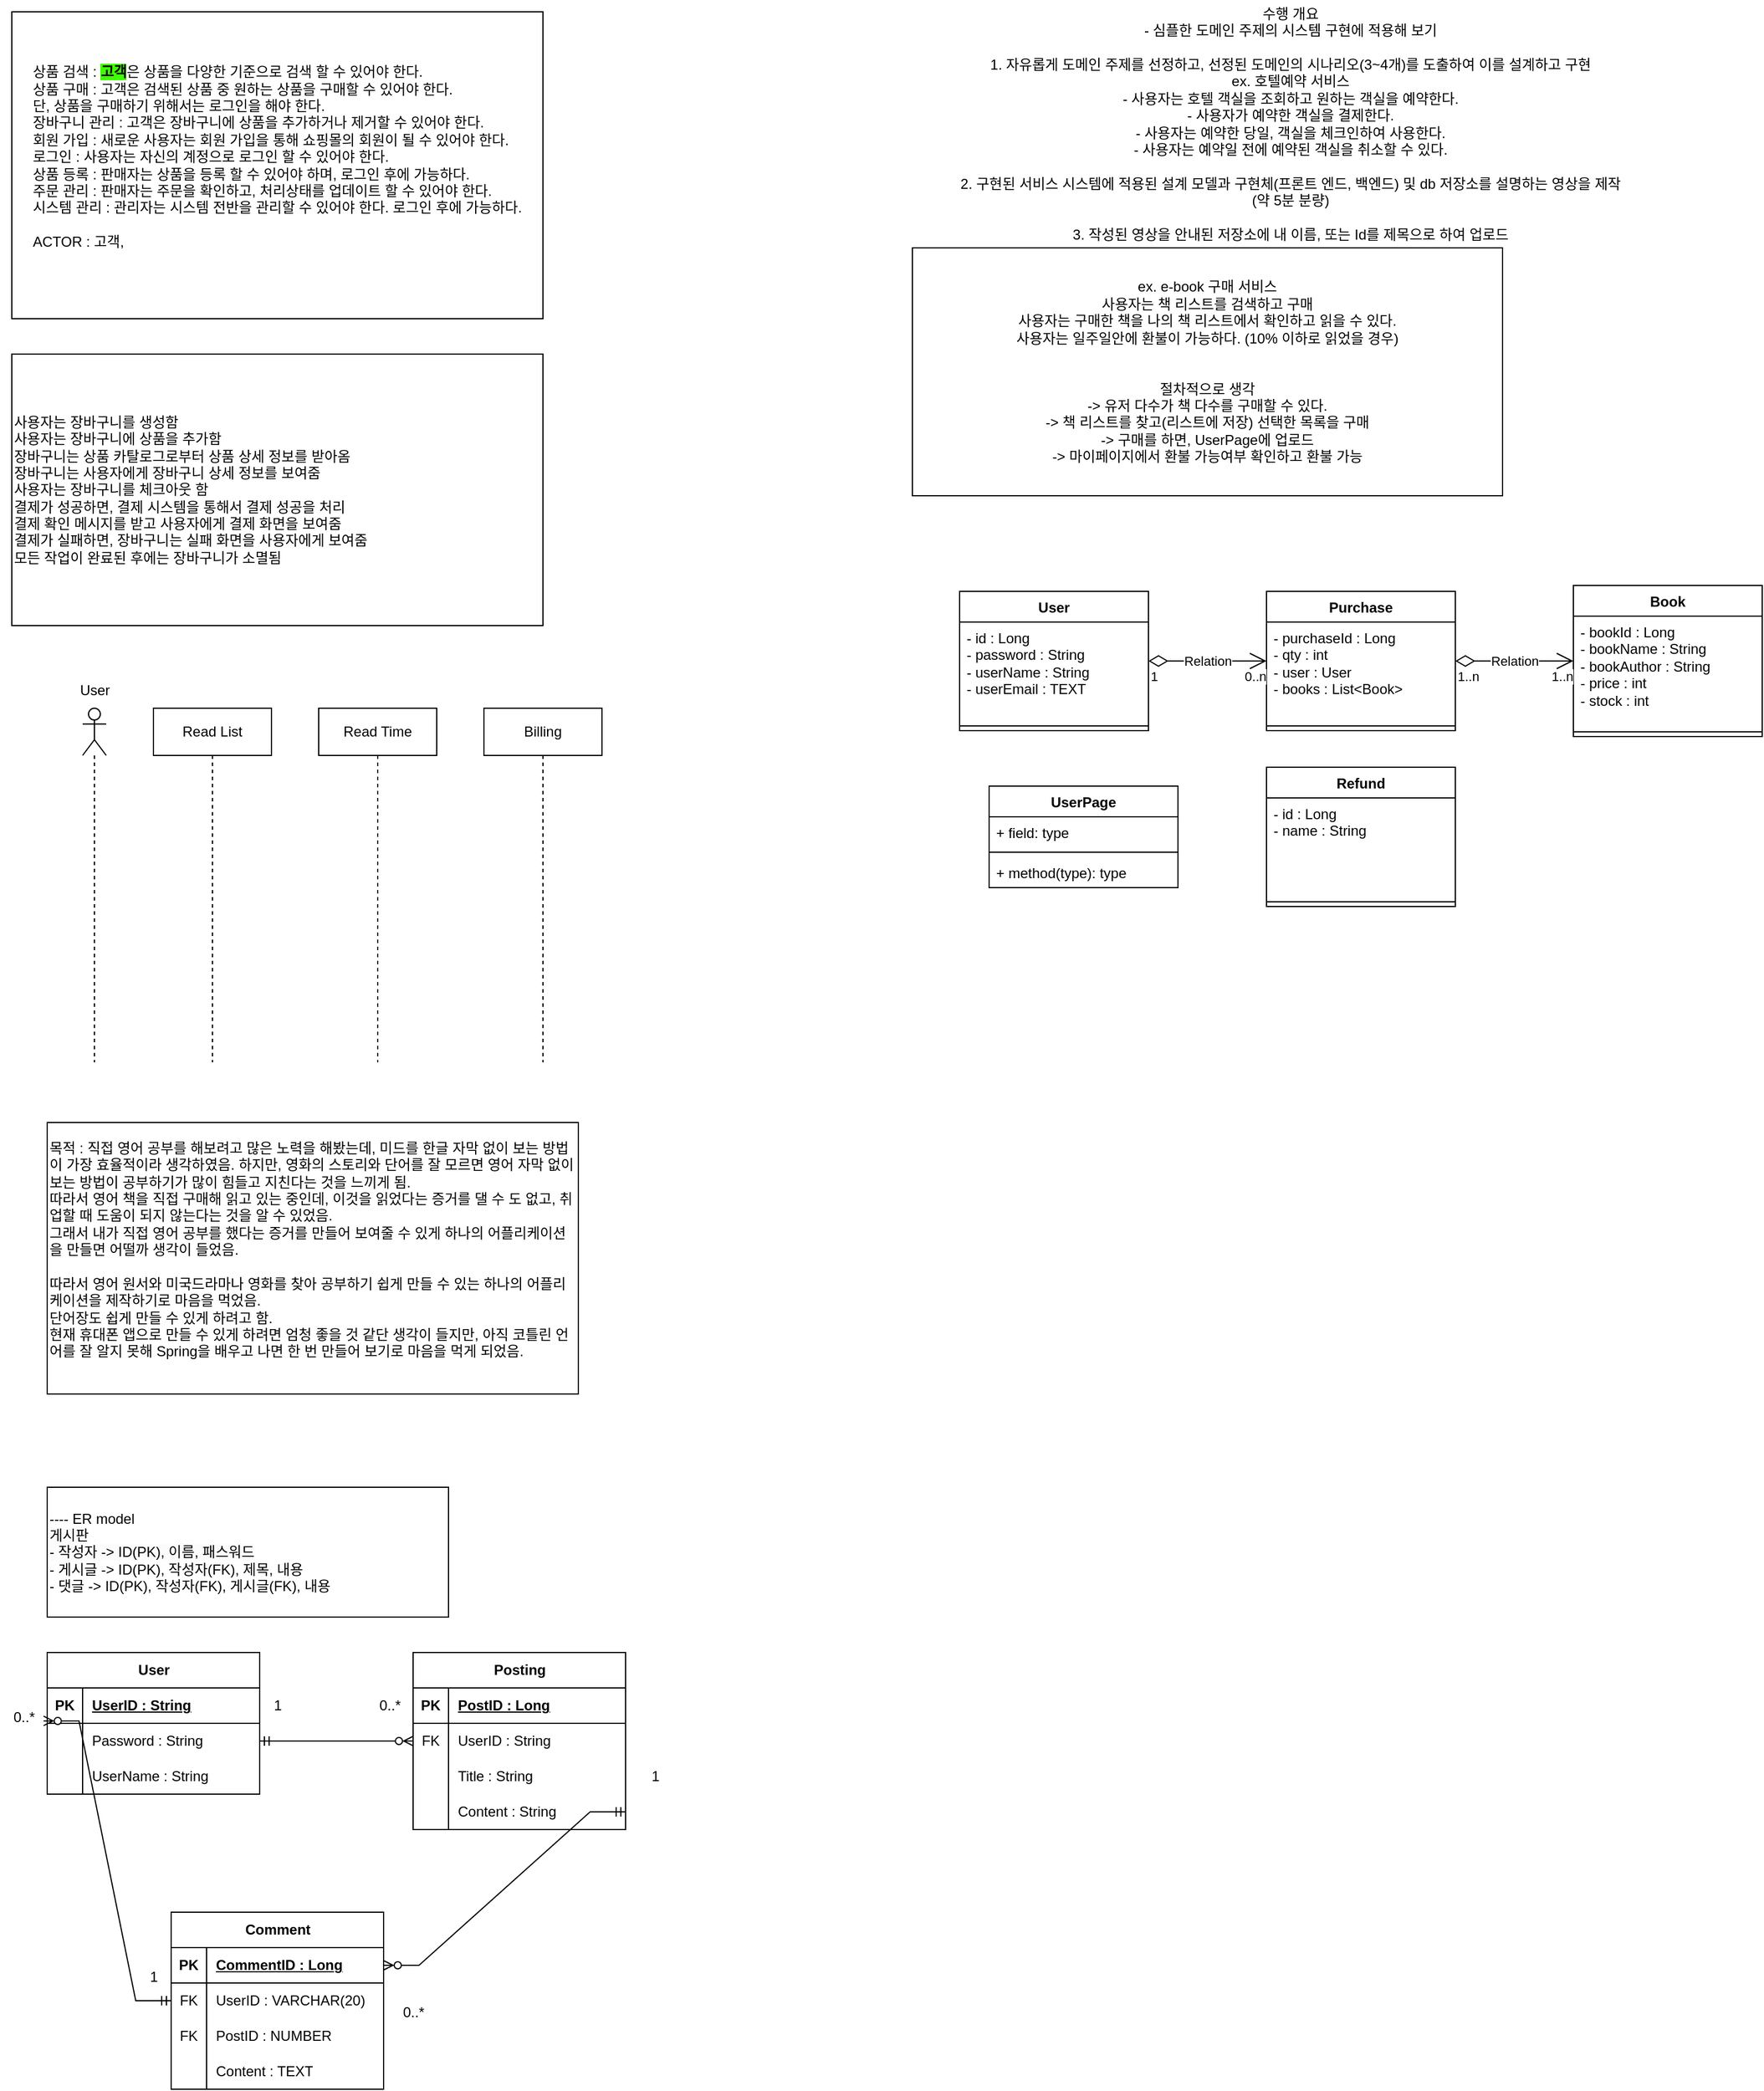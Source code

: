 <mxfile version="22.1.0" type="github">
  <diagram id="Ht1M8jgEwFfnCIfOTk4-" name="Page-1">
    <mxGraphModel dx="712" dy="740" grid="1" gridSize="10" guides="1" tooltips="1" connect="1" arrows="1" fold="1" page="1" pageScale="1" pageWidth="1169" pageHeight="827" math="0" shadow="0">
      <root>
        <mxCell id="0" />
        <mxCell id="1" parent="0" />
        <mxCell id="e8tlhrcb7yCJBZUDDpaf-1" value="&lt;div style=&quot;text-align: left;&quot;&gt;상품 검색 : &lt;b style=&quot;background-color: rgb(60, 255, 0);&quot;&gt;고객&lt;/b&gt;은 상품을 다양한 기준으로 검색 할 수 있어야 한다.&lt;/div&gt;&lt;div style=&quot;text-align: left;&quot;&gt;&lt;span style=&quot;background-color: initial;&quot;&gt;상품 구매 : 고객은 검색된 상품 중 원하는 상품을 구매할 수 있어야 한다.&lt;/span&gt;&lt;/div&gt;&lt;div style=&quot;text-align: left;&quot;&gt;&lt;span style=&quot;background-color: initial;&quot;&gt;단, 상품을 구매하기 위해서는 로그인을 해야 한다.&lt;/span&gt;&lt;/div&gt;&lt;div style=&quot;text-align: left;&quot;&gt;&lt;span style=&quot;background-color: initial;&quot;&gt;장바구니 관리 : 고객은 장바구니에 상품을 추가하거나 제거할 수 있어야 한다.&lt;/span&gt;&lt;/div&gt;&lt;div style=&quot;text-align: left;&quot;&gt;&lt;span style=&quot;background-color: initial;&quot;&gt;회원 가입 : 새로운 사용자는 회원 가입을 통해 쇼핑몰의 회원이 될 수 있어야 한다.&lt;/span&gt;&lt;/div&gt;&lt;div style=&quot;text-align: left;&quot;&gt;&lt;span style=&quot;background-color: initial;&quot;&gt;로그인 : 사용자는 자신의 계정으로 로그인 할 수 있어야 한다.&lt;/span&gt;&lt;/div&gt;&lt;div style=&quot;text-align: left;&quot;&gt;&lt;span style=&quot;background-color: initial;&quot;&gt;상품 등록 : 판매자는 상품을 등록 할 수 있어야 하며, 로그인 후에 가능하다.&lt;/span&gt;&lt;/div&gt;&lt;div style=&quot;text-align: left;&quot;&gt;주문 관리 : 판매자는 주문을 확인하고, 처리상태를 업데이트 할 수 있어야 한다.&lt;/div&gt;&lt;div style=&quot;text-align: left;&quot;&gt;시스템 관리 : 관리자는 시스템 전반을 관리할 수 있어야 한다. 로그인 후에 가능하다.&lt;/div&gt;&lt;div style=&quot;text-align: left;&quot;&gt;&lt;br&gt;&lt;/div&gt;&lt;div style=&quot;text-align: left;&quot;&gt;ACTOR : 고객,&amp;nbsp;&lt;/div&gt;&lt;div style=&quot;text-align: left;&quot;&gt;&lt;br&gt;&lt;/div&gt;" style="rounded=0;whiteSpace=wrap;html=1;" parent="1" vertex="1">
          <mxGeometry x="50" y="70" width="450" height="260" as="geometry" />
        </mxCell>
        <mxCell id="F7ZJ-oB4ErmjxCCrG8rz-1" value="&lt;div style=&quot;&quot;&gt;&lt;span style=&quot;background-color: initial;&quot;&gt;사용자는 장바구니를 생성함&lt;/span&gt;&lt;/div&gt;&lt;div style=&quot;&quot;&gt;&lt;span style=&quot;background-color: initial;&quot;&gt;사용자는 장바구니에 상품을 추가함&lt;/span&gt;&lt;/div&gt;&lt;div style=&quot;&quot;&gt;&lt;span style=&quot;background-color: initial;&quot;&gt;장바구니는 상품 카탈로그로부터 상품 상세 정보를 받아옴&lt;/span&gt;&lt;/div&gt;&lt;div style=&quot;&quot;&gt;&lt;span style=&quot;background-color: initial;&quot;&gt;장바구니는 사용자에게 장바구니 상세 정보를 보여줌&lt;/span&gt;&lt;/div&gt;&lt;div style=&quot;&quot;&gt;&lt;span style=&quot;background-color: initial;&quot;&gt;사용자는 장바구니를 체크아웃 함&lt;/span&gt;&lt;/div&gt;&lt;div style=&quot;&quot;&gt;&lt;span style=&quot;background-color: initial;&quot;&gt;결제가 성공하면, 결제 시스템을 통해서 결제 성공을 처리&lt;/span&gt;&lt;/div&gt;&lt;div style=&quot;&quot;&gt;&lt;span style=&quot;background-color: initial;&quot;&gt;결제 확인 메시지를 받고 사용자에게 결제 화면을 보여줌&lt;/span&gt;&lt;/div&gt;&lt;div style=&quot;&quot;&gt;&lt;span style=&quot;background-color: initial;&quot;&gt;결제가 실패하면, 장바구니는 실패 화면을 사용자에게 보여줌&lt;/span&gt;&lt;/div&gt;&lt;div style=&quot;&quot;&gt;&lt;span style=&quot;background-color: initial;&quot;&gt;모든 작업이 완료된 후에는 장바구니가 소멸됨&lt;/span&gt;&lt;/div&gt;" style="rounded=0;whiteSpace=wrap;html=1;align=left;" parent="1" vertex="1">
          <mxGeometry x="50" y="360" width="450" height="230" as="geometry" />
        </mxCell>
        <mxCell id="F7ZJ-oB4ErmjxCCrG8rz-2" value="" style="shape=umlLifeline;perimeter=lifelinePerimeter;whiteSpace=wrap;html=1;container=1;dropTarget=0;collapsible=0;recursiveResize=0;outlineConnect=0;portConstraint=eastwest;newEdgeStyle={&quot;curved&quot;:0,&quot;rounded&quot;:0};participant=umlActor;" parent="1" vertex="1">
          <mxGeometry x="110" y="660" width="20" height="300" as="geometry" />
        </mxCell>
        <mxCell id="F7ZJ-oB4ErmjxCCrG8rz-3" value="User" style="text;html=1;align=center;verticalAlign=middle;resizable=0;points=[];autosize=1;strokeColor=none;fillColor=none;" parent="1" vertex="1">
          <mxGeometry x="95" y="630" width="50" height="30" as="geometry" />
        </mxCell>
        <mxCell id="F7ZJ-oB4ErmjxCCrG8rz-4" value="Read List" style="shape=umlLifeline;perimeter=lifelinePerimeter;whiteSpace=wrap;html=1;container=1;dropTarget=0;collapsible=0;recursiveResize=0;outlineConnect=0;portConstraint=eastwest;newEdgeStyle={&quot;curved&quot;:0,&quot;rounded&quot;:0};" parent="1" vertex="1">
          <mxGeometry x="170" y="660" width="100" height="300" as="geometry" />
        </mxCell>
        <mxCell id="F7ZJ-oB4ErmjxCCrG8rz-5" value="Read Time" style="shape=umlLifeline;perimeter=lifelinePerimeter;whiteSpace=wrap;html=1;container=1;dropTarget=0;collapsible=0;recursiveResize=0;outlineConnect=0;portConstraint=eastwest;newEdgeStyle={&quot;curved&quot;:0,&quot;rounded&quot;:0};" parent="1" vertex="1">
          <mxGeometry x="310" y="660" width="100" height="300" as="geometry" />
        </mxCell>
        <mxCell id="F7ZJ-oB4ErmjxCCrG8rz-6" value="Billing" style="shape=umlLifeline;perimeter=lifelinePerimeter;whiteSpace=wrap;html=1;container=1;dropTarget=0;collapsible=0;recursiveResize=0;outlineConnect=0;portConstraint=eastwest;newEdgeStyle={&quot;curved&quot;:0,&quot;rounded&quot;:0};" parent="1" vertex="1">
          <mxGeometry x="450" y="660" width="100" height="300" as="geometry" />
        </mxCell>
        <mxCell id="F7ZJ-oB4ErmjxCCrG8rz-7" value="&lt;div style=&quot;&quot;&gt;&lt;span style=&quot;background-color: initial;&quot;&gt;목적 : 직접 영어 공부를 해보려고 많은 노력을 해봤는데, 미드를 한글 자막 없이 보는 방법이 가장 효율적이라 생각하였음. 하지만, 영화의 스토리와 단어를 잘 모르면 영어 자막 없이 보는 방법이 공부하기가 많이 힘들고 지친다는 것을 느끼게 됨.&lt;/span&gt;&lt;br&gt;&lt;/div&gt;&lt;div style=&quot;&quot;&gt;따라서 영어 책을 직접 구매해 읽고 있는 중인데, 이것을 읽었다는 증거를 댈 수 도 없고, 취업할 때 도움이 되지 않는다는 것을 알 수 있었음.&lt;/div&gt;&lt;div style=&quot;&quot;&gt;그래서 내가 직접 영어 공부를 했다는 증거를 만들어 보여줄 수 있게 하나의 어플리케이션을 만들면 어떨까 생각이 들었음.&lt;/div&gt;&lt;div style=&quot;&quot;&gt;&lt;br&gt;&lt;/div&gt;&lt;div style=&quot;&quot;&gt;따라서 영어 원서와 미국드라마나 영화를 찾아 공부하기 쉽게 만들 수 있는 하나의 어플리케이션을 제작하기로 마음을 먹었음.&lt;/div&gt;&lt;div style=&quot;&quot;&gt;단어장도 쉽게 만들 수 있게 하려고 함.&lt;/div&gt;&lt;div style=&quot;&quot;&gt;현재 휴대폰 앱으로 만들 수 있게 하려면 엄청 좋을 것 같단 생각이 들지만, 아직 코틀린 언어를 잘 알지 못해 Spring을 배우고 나면 한 번 만들어 보기로 마음을 먹게 되었음.&lt;/div&gt;&lt;div style=&quot;&quot;&gt;&lt;br&gt;&lt;/div&gt;" style="rounded=0;whiteSpace=wrap;html=1;align=left;" parent="1" vertex="1">
          <mxGeometry x="80" y="1011" width="450" height="230" as="geometry" />
        </mxCell>
        <mxCell id="a514tV2Zasep0FcYqCBT-2" value="---- ER model&lt;br&gt;&lt;span style=&quot;color: rgb(0, 0, 0); font-family: Helvetica; font-size: 12px; font-style: normal; font-variant-ligatures: normal; font-variant-caps: normal; font-weight: 400; letter-spacing: normal; orphans: 2; text-indent: 0px; text-transform: none; widows: 2; word-spacing: 0px; -webkit-text-stroke-width: 0px; background-color: rgb(251, 251, 251); text-decoration-thickness: initial; text-decoration-style: initial; text-decoration-color: initial; float: none; display: inline !important;&quot;&gt;게시판&lt;br&gt;- 작성자 -&amp;gt; ID(PK), 이름, 패스워드&lt;/span&gt;&lt;br&gt;- 게시글 -&amp;gt; ID(PK), 작성자(FK), 제목, 내용&lt;br&gt;- 댓글 -&amp;gt; ID(PK), 작성자(FK), 게시글(FK), 내용" style="whiteSpace=wrap;html=1;align=left;" parent="1" vertex="1">
          <mxGeometry x="80" y="1320" width="340" height="110" as="geometry" />
        </mxCell>
        <mxCell id="a514tV2Zasep0FcYqCBT-3" value="User" style="shape=table;startSize=30;container=1;collapsible=1;childLayout=tableLayout;fixedRows=1;rowLines=0;fontStyle=1;align=center;resizeLast=1;html=1;" parent="1" vertex="1">
          <mxGeometry x="80" y="1460" width="180" height="120" as="geometry" />
        </mxCell>
        <mxCell id="a514tV2Zasep0FcYqCBT-4" value="" style="shape=tableRow;horizontal=0;startSize=0;swimlaneHead=0;swimlaneBody=0;fillColor=none;collapsible=0;dropTarget=0;points=[[0,0.5],[1,0.5]];portConstraint=eastwest;top=0;left=0;right=0;bottom=1;" parent="a514tV2Zasep0FcYqCBT-3" vertex="1">
          <mxGeometry y="30" width="180" height="30" as="geometry" />
        </mxCell>
        <mxCell id="a514tV2Zasep0FcYqCBT-5" value="PK" style="shape=partialRectangle;connectable=0;fillColor=none;top=0;left=0;bottom=0;right=0;fontStyle=1;overflow=hidden;whiteSpace=wrap;html=1;" parent="a514tV2Zasep0FcYqCBT-4" vertex="1">
          <mxGeometry width="30" height="30" as="geometry">
            <mxRectangle width="30" height="30" as="alternateBounds" />
          </mxGeometry>
        </mxCell>
        <mxCell id="a514tV2Zasep0FcYqCBT-6" value="UserID : String" style="shape=partialRectangle;connectable=0;fillColor=none;top=0;left=0;bottom=0;right=0;align=left;spacingLeft=6;fontStyle=5;overflow=hidden;whiteSpace=wrap;html=1;" parent="a514tV2Zasep0FcYqCBT-4" vertex="1">
          <mxGeometry x="30" width="150" height="30" as="geometry">
            <mxRectangle width="150" height="30" as="alternateBounds" />
          </mxGeometry>
        </mxCell>
        <mxCell id="a514tV2Zasep0FcYqCBT-7" value="" style="shape=tableRow;horizontal=0;startSize=0;swimlaneHead=0;swimlaneBody=0;fillColor=none;collapsible=0;dropTarget=0;points=[[0,0.5],[1,0.5]];portConstraint=eastwest;top=0;left=0;right=0;bottom=0;" parent="a514tV2Zasep0FcYqCBT-3" vertex="1">
          <mxGeometry y="60" width="180" height="30" as="geometry" />
        </mxCell>
        <mxCell id="a514tV2Zasep0FcYqCBT-8" value="" style="shape=partialRectangle;connectable=0;fillColor=none;top=0;left=0;bottom=0;right=0;editable=1;overflow=hidden;whiteSpace=wrap;html=1;" parent="a514tV2Zasep0FcYqCBT-7" vertex="1">
          <mxGeometry width="30" height="30" as="geometry">
            <mxRectangle width="30" height="30" as="alternateBounds" />
          </mxGeometry>
        </mxCell>
        <mxCell id="a514tV2Zasep0FcYqCBT-9" value="Password : String" style="shape=partialRectangle;connectable=0;fillColor=none;top=0;left=0;bottom=0;right=0;align=left;spacingLeft=6;overflow=hidden;whiteSpace=wrap;html=1;" parent="a514tV2Zasep0FcYqCBT-7" vertex="1">
          <mxGeometry x="30" width="150" height="30" as="geometry">
            <mxRectangle width="150" height="30" as="alternateBounds" />
          </mxGeometry>
        </mxCell>
        <mxCell id="a514tV2Zasep0FcYqCBT-10" value="" style="shape=tableRow;horizontal=0;startSize=0;swimlaneHead=0;swimlaneBody=0;fillColor=none;collapsible=0;dropTarget=0;points=[[0,0.5],[1,0.5]];portConstraint=eastwest;top=0;left=0;right=0;bottom=0;" parent="a514tV2Zasep0FcYqCBT-3" vertex="1">
          <mxGeometry y="90" width="180" height="30" as="geometry" />
        </mxCell>
        <mxCell id="a514tV2Zasep0FcYqCBT-11" value="" style="shape=partialRectangle;connectable=0;fillColor=none;top=0;left=0;bottom=0;right=0;editable=1;overflow=hidden;whiteSpace=wrap;html=1;" parent="a514tV2Zasep0FcYqCBT-10" vertex="1">
          <mxGeometry width="30" height="30" as="geometry">
            <mxRectangle width="30" height="30" as="alternateBounds" />
          </mxGeometry>
        </mxCell>
        <mxCell id="a514tV2Zasep0FcYqCBT-12" value="UserName : String" style="shape=partialRectangle;connectable=0;fillColor=none;top=0;left=0;bottom=0;right=0;align=left;spacingLeft=6;overflow=hidden;whiteSpace=wrap;html=1;" parent="a514tV2Zasep0FcYqCBT-10" vertex="1">
          <mxGeometry x="30" width="150" height="30" as="geometry">
            <mxRectangle width="150" height="30" as="alternateBounds" />
          </mxGeometry>
        </mxCell>
        <mxCell id="a514tV2Zasep0FcYqCBT-19" value="Posting" style="shape=table;startSize=30;container=1;collapsible=1;childLayout=tableLayout;fixedRows=1;rowLines=0;fontStyle=1;align=center;resizeLast=1;html=1;" parent="1" vertex="1">
          <mxGeometry x="390" y="1460" width="180" height="150" as="geometry" />
        </mxCell>
        <mxCell id="a514tV2Zasep0FcYqCBT-20" value="" style="shape=tableRow;horizontal=0;startSize=0;swimlaneHead=0;swimlaneBody=0;fillColor=none;collapsible=0;dropTarget=0;points=[[0,0.5],[1,0.5]];portConstraint=eastwest;top=0;left=0;right=0;bottom=1;" parent="a514tV2Zasep0FcYqCBT-19" vertex="1">
          <mxGeometry y="30" width="180" height="30" as="geometry" />
        </mxCell>
        <mxCell id="a514tV2Zasep0FcYqCBT-21" value="PK" style="shape=partialRectangle;connectable=0;fillColor=none;top=0;left=0;bottom=0;right=0;fontStyle=1;overflow=hidden;whiteSpace=wrap;html=1;" parent="a514tV2Zasep0FcYqCBT-20" vertex="1">
          <mxGeometry width="30" height="30" as="geometry">
            <mxRectangle width="30" height="30" as="alternateBounds" />
          </mxGeometry>
        </mxCell>
        <mxCell id="a514tV2Zasep0FcYqCBT-22" value="PostID : Long" style="shape=partialRectangle;connectable=0;fillColor=none;top=0;left=0;bottom=0;right=0;align=left;spacingLeft=6;fontStyle=5;overflow=hidden;whiteSpace=wrap;html=1;" parent="a514tV2Zasep0FcYqCBT-20" vertex="1">
          <mxGeometry x="30" width="150" height="30" as="geometry">
            <mxRectangle width="150" height="30" as="alternateBounds" />
          </mxGeometry>
        </mxCell>
        <mxCell id="a514tV2Zasep0FcYqCBT-23" value="" style="shape=tableRow;horizontal=0;startSize=0;swimlaneHead=0;swimlaneBody=0;fillColor=none;collapsible=0;dropTarget=0;points=[[0,0.5],[1,0.5]];portConstraint=eastwest;top=0;left=0;right=0;bottom=0;" parent="a514tV2Zasep0FcYqCBT-19" vertex="1">
          <mxGeometry y="60" width="180" height="30" as="geometry" />
        </mxCell>
        <mxCell id="a514tV2Zasep0FcYqCBT-24" value="FK" style="shape=partialRectangle;connectable=0;fillColor=none;top=0;left=0;bottom=0;right=0;editable=1;overflow=hidden;whiteSpace=wrap;html=1;" parent="a514tV2Zasep0FcYqCBT-23" vertex="1">
          <mxGeometry width="30" height="30" as="geometry">
            <mxRectangle width="30" height="30" as="alternateBounds" />
          </mxGeometry>
        </mxCell>
        <mxCell id="a514tV2Zasep0FcYqCBT-25" value="UserID : String" style="shape=partialRectangle;connectable=0;fillColor=none;top=0;left=0;bottom=0;right=0;align=left;spacingLeft=6;overflow=hidden;whiteSpace=wrap;html=1;" parent="a514tV2Zasep0FcYqCBT-23" vertex="1">
          <mxGeometry x="30" width="150" height="30" as="geometry">
            <mxRectangle width="150" height="30" as="alternateBounds" />
          </mxGeometry>
        </mxCell>
        <mxCell id="a514tV2Zasep0FcYqCBT-26" value="" style="shape=tableRow;horizontal=0;startSize=0;swimlaneHead=0;swimlaneBody=0;fillColor=none;collapsible=0;dropTarget=0;points=[[0,0.5],[1,0.5]];portConstraint=eastwest;top=0;left=0;right=0;bottom=0;" parent="a514tV2Zasep0FcYqCBT-19" vertex="1">
          <mxGeometry y="90" width="180" height="30" as="geometry" />
        </mxCell>
        <mxCell id="a514tV2Zasep0FcYqCBT-27" value="" style="shape=partialRectangle;connectable=0;fillColor=none;top=0;left=0;bottom=0;right=0;editable=1;overflow=hidden;whiteSpace=wrap;html=1;" parent="a514tV2Zasep0FcYqCBT-26" vertex="1">
          <mxGeometry width="30" height="30" as="geometry">
            <mxRectangle width="30" height="30" as="alternateBounds" />
          </mxGeometry>
        </mxCell>
        <mxCell id="a514tV2Zasep0FcYqCBT-28" value="Title : String" style="shape=partialRectangle;connectable=0;fillColor=none;top=0;left=0;bottom=0;right=0;align=left;spacingLeft=6;overflow=hidden;whiteSpace=wrap;html=1;" parent="a514tV2Zasep0FcYqCBT-26" vertex="1">
          <mxGeometry x="30" width="150" height="30" as="geometry">
            <mxRectangle width="150" height="30" as="alternateBounds" />
          </mxGeometry>
        </mxCell>
        <mxCell id="a514tV2Zasep0FcYqCBT-29" style="shape=tableRow;horizontal=0;startSize=0;swimlaneHead=0;swimlaneBody=0;fillColor=none;collapsible=0;dropTarget=0;points=[[0,0.5],[1,0.5]];portConstraint=eastwest;top=0;left=0;right=0;bottom=0;" parent="a514tV2Zasep0FcYqCBT-19" vertex="1">
          <mxGeometry y="120" width="180" height="30" as="geometry" />
        </mxCell>
        <mxCell id="a514tV2Zasep0FcYqCBT-30" style="shape=partialRectangle;connectable=0;fillColor=none;top=0;left=0;bottom=0;right=0;editable=1;overflow=hidden;whiteSpace=wrap;html=1;" parent="a514tV2Zasep0FcYqCBT-29" vertex="1">
          <mxGeometry width="30" height="30" as="geometry">
            <mxRectangle width="30" height="30" as="alternateBounds" />
          </mxGeometry>
        </mxCell>
        <mxCell id="a514tV2Zasep0FcYqCBT-31" value="Content : String" style="shape=partialRectangle;connectable=0;fillColor=none;top=0;left=0;bottom=0;right=0;align=left;spacingLeft=6;overflow=hidden;whiteSpace=wrap;html=1;" parent="a514tV2Zasep0FcYqCBT-29" vertex="1">
          <mxGeometry x="30" width="150" height="30" as="geometry">
            <mxRectangle width="150" height="30" as="alternateBounds" />
          </mxGeometry>
        </mxCell>
        <mxCell id="a514tV2Zasep0FcYqCBT-32" value="Comment" style="shape=table;startSize=30;container=1;collapsible=1;childLayout=tableLayout;fixedRows=1;rowLines=0;fontStyle=1;align=center;resizeLast=1;html=1;" parent="1" vertex="1">
          <mxGeometry x="185" y="1680" width="180" height="150" as="geometry" />
        </mxCell>
        <mxCell id="a514tV2Zasep0FcYqCBT-33" value="" style="shape=tableRow;horizontal=0;startSize=0;swimlaneHead=0;swimlaneBody=0;fillColor=none;collapsible=0;dropTarget=0;points=[[0,0.5],[1,0.5]];portConstraint=eastwest;top=0;left=0;right=0;bottom=1;" parent="a514tV2Zasep0FcYqCBT-32" vertex="1">
          <mxGeometry y="30" width="180" height="30" as="geometry" />
        </mxCell>
        <mxCell id="a514tV2Zasep0FcYqCBT-34" value="PK" style="shape=partialRectangle;connectable=0;fillColor=none;top=0;left=0;bottom=0;right=0;fontStyle=1;overflow=hidden;whiteSpace=wrap;html=1;" parent="a514tV2Zasep0FcYqCBT-33" vertex="1">
          <mxGeometry width="30" height="30" as="geometry">
            <mxRectangle width="30" height="30" as="alternateBounds" />
          </mxGeometry>
        </mxCell>
        <mxCell id="a514tV2Zasep0FcYqCBT-35" value="CommentID : Long&lt;span style=&quot;white-space: pre;&quot;&gt;&#x9;&lt;/span&gt;" style="shape=partialRectangle;connectable=0;fillColor=none;top=0;left=0;bottom=0;right=0;align=left;spacingLeft=6;fontStyle=5;overflow=hidden;whiteSpace=wrap;html=1;" parent="a514tV2Zasep0FcYqCBT-33" vertex="1">
          <mxGeometry x="30" width="150" height="30" as="geometry">
            <mxRectangle width="150" height="30" as="alternateBounds" />
          </mxGeometry>
        </mxCell>
        <mxCell id="a514tV2Zasep0FcYqCBT-36" value="" style="shape=tableRow;horizontal=0;startSize=0;swimlaneHead=0;swimlaneBody=0;fillColor=none;collapsible=0;dropTarget=0;points=[[0,0.5],[1,0.5]];portConstraint=eastwest;top=0;left=0;right=0;bottom=0;" parent="a514tV2Zasep0FcYqCBT-32" vertex="1">
          <mxGeometry y="60" width="180" height="30" as="geometry" />
        </mxCell>
        <mxCell id="a514tV2Zasep0FcYqCBT-37" value="FK" style="shape=partialRectangle;connectable=0;fillColor=none;top=0;left=0;bottom=0;right=0;editable=1;overflow=hidden;whiteSpace=wrap;html=1;" parent="a514tV2Zasep0FcYqCBT-36" vertex="1">
          <mxGeometry width="30" height="30" as="geometry">
            <mxRectangle width="30" height="30" as="alternateBounds" />
          </mxGeometry>
        </mxCell>
        <mxCell id="a514tV2Zasep0FcYqCBT-38" value="UserID : VARCHAR(20)" style="shape=partialRectangle;connectable=0;fillColor=none;top=0;left=0;bottom=0;right=0;align=left;spacingLeft=6;overflow=hidden;whiteSpace=wrap;html=1;" parent="a514tV2Zasep0FcYqCBT-36" vertex="1">
          <mxGeometry x="30" width="150" height="30" as="geometry">
            <mxRectangle width="150" height="30" as="alternateBounds" />
          </mxGeometry>
        </mxCell>
        <mxCell id="a514tV2Zasep0FcYqCBT-39" value="" style="shape=tableRow;horizontal=0;startSize=0;swimlaneHead=0;swimlaneBody=0;fillColor=none;collapsible=0;dropTarget=0;points=[[0,0.5],[1,0.5]];portConstraint=eastwest;top=0;left=0;right=0;bottom=0;" parent="a514tV2Zasep0FcYqCBT-32" vertex="1">
          <mxGeometry y="90" width="180" height="30" as="geometry" />
        </mxCell>
        <mxCell id="a514tV2Zasep0FcYqCBT-40" value="FK" style="shape=partialRectangle;connectable=0;fillColor=none;top=0;left=0;bottom=0;right=0;editable=1;overflow=hidden;whiteSpace=wrap;html=1;" parent="a514tV2Zasep0FcYqCBT-39" vertex="1">
          <mxGeometry width="30" height="30" as="geometry">
            <mxRectangle width="30" height="30" as="alternateBounds" />
          </mxGeometry>
        </mxCell>
        <mxCell id="a514tV2Zasep0FcYqCBT-41" value="PostID : NUMBER" style="shape=partialRectangle;connectable=0;fillColor=none;top=0;left=0;bottom=0;right=0;align=left;spacingLeft=6;overflow=hidden;whiteSpace=wrap;html=1;" parent="a514tV2Zasep0FcYqCBT-39" vertex="1">
          <mxGeometry x="30" width="150" height="30" as="geometry">
            <mxRectangle width="150" height="30" as="alternateBounds" />
          </mxGeometry>
        </mxCell>
        <mxCell id="a514tV2Zasep0FcYqCBT-42" value="" style="shape=tableRow;horizontal=0;startSize=0;swimlaneHead=0;swimlaneBody=0;fillColor=none;collapsible=0;dropTarget=0;points=[[0,0.5],[1,0.5]];portConstraint=eastwest;top=0;left=0;right=0;bottom=0;" parent="a514tV2Zasep0FcYqCBT-32" vertex="1">
          <mxGeometry y="120" width="180" height="30" as="geometry" />
        </mxCell>
        <mxCell id="a514tV2Zasep0FcYqCBT-43" value="" style="shape=partialRectangle;connectable=0;fillColor=none;top=0;left=0;bottom=0;right=0;editable=1;overflow=hidden;whiteSpace=wrap;html=1;" parent="a514tV2Zasep0FcYqCBT-42" vertex="1">
          <mxGeometry width="30" height="30" as="geometry">
            <mxRectangle width="30" height="30" as="alternateBounds" />
          </mxGeometry>
        </mxCell>
        <mxCell id="a514tV2Zasep0FcYqCBT-44" value="Content : TEXT" style="shape=partialRectangle;connectable=0;fillColor=none;top=0;left=0;bottom=0;right=0;align=left;spacingLeft=6;overflow=hidden;whiteSpace=wrap;html=1;" parent="a514tV2Zasep0FcYqCBT-42" vertex="1">
          <mxGeometry x="30" width="150" height="30" as="geometry">
            <mxRectangle width="150" height="30" as="alternateBounds" />
          </mxGeometry>
        </mxCell>
        <mxCell id="a514tV2Zasep0FcYqCBT-45" value="0..*" style="text;html=1;align=center;verticalAlign=middle;resizable=0;points=[];autosize=1;strokeColor=none;fillColor=none;" parent="1" vertex="1">
          <mxGeometry x="350" y="1490" width="40" height="30" as="geometry" />
        </mxCell>
        <mxCell id="a514tV2Zasep0FcYqCBT-46" value="1" style="text;html=1;align=center;verticalAlign=middle;resizable=0;points=[];autosize=1;strokeColor=none;fillColor=none;" parent="1" vertex="1">
          <mxGeometry x="260" y="1490" width="30" height="30" as="geometry" />
        </mxCell>
        <mxCell id="a514tV2Zasep0FcYqCBT-47" value="" style="edgeStyle=entityRelationEdgeStyle;fontSize=12;html=1;endArrow=ERzeroToMany;startArrow=ERmandOne;rounded=0;exitX=1;exitY=0.5;exitDx=0;exitDy=0;entryX=0;entryY=0.5;entryDx=0;entryDy=0;" parent="1" source="a514tV2Zasep0FcYqCBT-7" target="a514tV2Zasep0FcYqCBT-23" edge="1">
          <mxGeometry width="100" height="100" relative="1" as="geometry">
            <mxPoint x="290" y="1610" as="sourcePoint" />
            <mxPoint x="390" y="1510" as="targetPoint" />
          </mxGeometry>
        </mxCell>
        <mxCell id="a514tV2Zasep0FcYqCBT-48" value="0..*" style="text;html=1;align=center;verticalAlign=middle;resizable=0;points=[];autosize=1;strokeColor=none;fillColor=none;" parent="1" vertex="1">
          <mxGeometry x="370" y="1750" width="40" height="30" as="geometry" />
        </mxCell>
        <mxCell id="a514tV2Zasep0FcYqCBT-49" value="1" style="text;html=1;align=center;verticalAlign=middle;resizable=0;points=[];autosize=1;strokeColor=none;fillColor=none;" parent="1" vertex="1">
          <mxGeometry x="580" y="1550" width="30" height="30" as="geometry" />
        </mxCell>
        <mxCell id="a514tV2Zasep0FcYqCBT-50" value="" style="edgeStyle=entityRelationEdgeStyle;fontSize=12;html=1;endArrow=ERzeroToMany;startArrow=ERmandOne;rounded=0;exitX=1;exitY=0.5;exitDx=0;exitDy=0;entryX=1;entryY=0.5;entryDx=0;entryDy=0;" parent="1" source="a514tV2Zasep0FcYqCBT-29" target="a514tV2Zasep0FcYqCBT-33" edge="1">
          <mxGeometry width="100" height="100" relative="1" as="geometry">
            <mxPoint x="270" y="1545" as="sourcePoint" />
            <mxPoint x="400" y="1545" as="targetPoint" />
            <Array as="points">
              <mxPoint x="610" y="1630" />
              <mxPoint x="580" y="1630" />
              <mxPoint x="370" y="1750" />
              <mxPoint x="530" y="1680" />
              <mxPoint x="480" y="1680" />
              <mxPoint x="480" y="1680" />
            </Array>
          </mxGeometry>
        </mxCell>
        <mxCell id="a514tV2Zasep0FcYqCBT-51" value="" style="edgeStyle=entityRelationEdgeStyle;fontSize=12;html=1;endArrow=ERzeroToMany;startArrow=ERmandOne;rounded=0;exitX=0;exitY=0.5;exitDx=0;exitDy=0;entryX=-0.017;entryY=-0.067;entryDx=0;entryDy=0;entryPerimeter=0;" parent="1" source="a514tV2Zasep0FcYqCBT-36" target="a514tV2Zasep0FcYqCBT-7" edge="1">
          <mxGeometry width="100" height="100" relative="1" as="geometry">
            <mxPoint x="270" y="1545" as="sourcePoint" />
            <mxPoint x="70" y="1510" as="targetPoint" />
            <Array as="points">
              <mxPoint x="70" y="1520" />
              <mxPoint y="1660" />
            </Array>
          </mxGeometry>
        </mxCell>
        <mxCell id="a514tV2Zasep0FcYqCBT-53" value="1" style="text;html=1;align=center;verticalAlign=middle;resizable=0;points=[];autosize=1;strokeColor=none;fillColor=none;" parent="1" vertex="1">
          <mxGeometry x="155" y="1720" width="30" height="30" as="geometry" />
        </mxCell>
        <mxCell id="a514tV2Zasep0FcYqCBT-54" value="0..*" style="text;html=1;align=center;verticalAlign=middle;resizable=0;points=[];autosize=1;strokeColor=none;fillColor=none;" parent="1" vertex="1">
          <mxGeometry x="40" y="1500" width="40" height="30" as="geometry" />
        </mxCell>
        <mxCell id="3CcM--OLe3_anBQ2hIXr-1" value="수행 개요&lt;br&gt;- 심플한 도메인 주제의 시스템 구현에 적용해 보기&lt;br&gt;&lt;br&gt;1. 자유롭게 도메인 주제를 선정하고, 선정된 도메인의 시나리오(3~4개)를 도출하여 이를 설계하고 구현&lt;br&gt;ex. 호텔예약 서비스&lt;br&gt;- 사용자는 호텔 객실을 조회하고 원하는 객실을 예약한다.&lt;br&gt;- 사용자가 예약한 객실을 결제한다.&lt;br&gt;- 사용자는 예약한 당일, 객실을 체크인하여 사용한다.&lt;br&gt;- 사용자는 예약일 전에 예약된 객실을 취소할 수 있다.&lt;br&gt;&lt;br&gt;2. 구현된 서비스 시스템에 적용된 설계 모델과 구현체(프론트 엔드, 백엔드) 및 db 저장소를 설명하는 영상을 제작&lt;br&gt;(약 5분 분량)&lt;br&gt;&lt;br&gt;3. 작성된 영상을 안내된 저장소에 내 이름, 또는 Id를 제목으로 하여 업로드&lt;br&gt;" style="text;html=1;align=center;verticalAlign=middle;resizable=0;points=[];autosize=1;strokeColor=none;fillColor=none;" parent="1" vertex="1">
          <mxGeometry x="823" y="60" width="620" height="210" as="geometry" />
        </mxCell>
        <mxCell id="3CcM--OLe3_anBQ2hIXr-2" value="ex. e-book 구매 서비스&lt;br&gt;사용자는 책 리스트를 검색하고 구매&lt;br&gt;사용자는 구매한 책을 나의 책 리스트에서 확인하고 읽을 수 있다.&lt;br&gt;사용자는 일주일안에 환불이 가능하다. (10% 이하로 읽었을 경우)&lt;br&gt;&lt;br&gt;&lt;br&gt;절차적으로 생각&lt;br&gt;-&amp;gt; 유저 다수가 책 다수를 구매할 수 있다.&lt;br&gt;-&amp;gt; 책 리스트를 찾고(리스트에 저장) 선택한 목록을 구매&lt;br&gt;-&amp;gt; 구매를 하면, UserPage에 업로드&lt;br&gt;-&amp;gt; 마이페이지에서 환불 가능여부 확인하고 환불 가능" style="rounded=0;whiteSpace=wrap;html=1;" parent="1" vertex="1">
          <mxGeometry x="813" y="270" width="500" height="210" as="geometry" />
        </mxCell>
        <mxCell id="3CcM--OLe3_anBQ2hIXr-3" value="User" style="swimlane;fontStyle=1;align=center;verticalAlign=top;childLayout=stackLayout;horizontal=1;startSize=26;horizontalStack=0;resizeParent=1;resizeParentMax=0;resizeLast=0;collapsible=1;marginBottom=0;whiteSpace=wrap;html=1;" parent="1" vertex="1">
          <mxGeometry x="853" y="561" width="160" height="118" as="geometry" />
        </mxCell>
        <mxCell id="3CcM--OLe3_anBQ2hIXr-4" value="- id : Long&lt;br&gt;- password : String&lt;br&gt;- userName : String&lt;br&gt;- userEmail : TEXT" style="text;strokeColor=none;fillColor=none;align=left;verticalAlign=top;spacingLeft=4;spacingRight=4;overflow=hidden;rotatable=0;points=[[0,0.5],[1,0.5]];portConstraint=eastwest;whiteSpace=wrap;html=1;" parent="3CcM--OLe3_anBQ2hIXr-3" vertex="1">
          <mxGeometry y="26" width="160" height="84" as="geometry" />
        </mxCell>
        <mxCell id="3CcM--OLe3_anBQ2hIXr-5" value="" style="line;strokeWidth=1;fillColor=none;align=left;verticalAlign=middle;spacingTop=-1;spacingLeft=3;spacingRight=3;rotatable=0;labelPosition=right;points=[];portConstraint=eastwest;strokeColor=inherit;" parent="3CcM--OLe3_anBQ2hIXr-3" vertex="1">
          <mxGeometry y="110" width="160" height="8" as="geometry" />
        </mxCell>
        <mxCell id="3CcM--OLe3_anBQ2hIXr-7" value="Book" style="swimlane;fontStyle=1;align=center;verticalAlign=top;childLayout=stackLayout;horizontal=1;startSize=26;horizontalStack=0;resizeParent=1;resizeParentMax=0;resizeLast=0;collapsible=1;marginBottom=0;whiteSpace=wrap;html=1;" parent="1" vertex="1">
          <mxGeometry x="1373" y="556" width="160" height="128" as="geometry" />
        </mxCell>
        <mxCell id="3CcM--OLe3_anBQ2hIXr-8" value="- bookId : Long&lt;br&gt;- bookName : String&lt;br&gt;- bookAuthor : String&lt;br&gt;- price : int&lt;br&gt;- stock : int" style="text;strokeColor=none;fillColor=none;align=left;verticalAlign=top;spacingLeft=4;spacingRight=4;overflow=hidden;rotatable=0;points=[[0,0.5],[1,0.5]];portConstraint=eastwest;whiteSpace=wrap;html=1;" parent="3CcM--OLe3_anBQ2hIXr-7" vertex="1">
          <mxGeometry y="26" width="160" height="94" as="geometry" />
        </mxCell>
        <mxCell id="3CcM--OLe3_anBQ2hIXr-9" value="" style="line;strokeWidth=1;fillColor=none;align=left;verticalAlign=middle;spacingTop=-1;spacingLeft=3;spacingRight=3;rotatable=0;labelPosition=right;points=[];portConstraint=eastwest;strokeColor=inherit;" parent="3CcM--OLe3_anBQ2hIXr-7" vertex="1">
          <mxGeometry y="120" width="160" height="8" as="geometry" />
        </mxCell>
        <mxCell id="3CcM--OLe3_anBQ2hIXr-19" value="UserPage" style="swimlane;fontStyle=1;align=center;verticalAlign=top;childLayout=stackLayout;horizontal=1;startSize=26;horizontalStack=0;resizeParent=1;resizeParentMax=0;resizeLast=0;collapsible=1;marginBottom=0;whiteSpace=wrap;html=1;" parent="1" vertex="1">
          <mxGeometry x="878" y="726" width="160" height="86" as="geometry" />
        </mxCell>
        <mxCell id="3CcM--OLe3_anBQ2hIXr-20" value="+ field: type" style="text;strokeColor=none;fillColor=none;align=left;verticalAlign=top;spacingLeft=4;spacingRight=4;overflow=hidden;rotatable=0;points=[[0,0.5],[1,0.5]];portConstraint=eastwest;whiteSpace=wrap;html=1;" parent="3CcM--OLe3_anBQ2hIXr-19" vertex="1">
          <mxGeometry y="26" width="160" height="26" as="geometry" />
        </mxCell>
        <mxCell id="3CcM--OLe3_anBQ2hIXr-21" value="" style="line;strokeWidth=1;fillColor=none;align=left;verticalAlign=middle;spacingTop=-1;spacingLeft=3;spacingRight=3;rotatable=0;labelPosition=right;points=[];portConstraint=eastwest;strokeColor=inherit;" parent="3CcM--OLe3_anBQ2hIXr-19" vertex="1">
          <mxGeometry y="52" width="160" height="8" as="geometry" />
        </mxCell>
        <mxCell id="3CcM--OLe3_anBQ2hIXr-22" value="+ method(type): type" style="text;strokeColor=none;fillColor=none;align=left;verticalAlign=top;spacingLeft=4;spacingRight=4;overflow=hidden;rotatable=0;points=[[0,0.5],[1,0.5]];portConstraint=eastwest;whiteSpace=wrap;html=1;" parent="3CcM--OLe3_anBQ2hIXr-19" vertex="1">
          <mxGeometry y="60" width="160" height="26" as="geometry" />
        </mxCell>
        <mxCell id="yej_0tNhNSavkmQza8-K-10" value="Purchase" style="swimlane;fontStyle=1;align=center;verticalAlign=top;childLayout=stackLayout;horizontal=1;startSize=26;horizontalStack=0;resizeParent=1;resizeParentMax=0;resizeLast=0;collapsible=1;marginBottom=0;whiteSpace=wrap;html=1;" parent="1" vertex="1">
          <mxGeometry x="1113" y="561" width="160" height="118" as="geometry" />
        </mxCell>
        <mxCell id="yej_0tNhNSavkmQza8-K-11" value="- purchaseId : Long&lt;br&gt;- qty : int&lt;br&gt;- user : User&lt;br&gt;- books : List&amp;lt;Book&amp;gt;" style="text;strokeColor=none;fillColor=none;align=left;verticalAlign=top;spacingLeft=4;spacingRight=4;overflow=hidden;rotatable=0;points=[[0,0.5],[1,0.5]];portConstraint=eastwest;whiteSpace=wrap;html=1;" parent="yej_0tNhNSavkmQza8-K-10" vertex="1">
          <mxGeometry y="26" width="160" height="84" as="geometry" />
        </mxCell>
        <mxCell id="yej_0tNhNSavkmQza8-K-12" value="" style="line;strokeWidth=1;fillColor=none;align=left;verticalAlign=middle;spacingTop=-1;spacingLeft=3;spacingRight=3;rotatable=0;labelPosition=right;points=[];portConstraint=eastwest;strokeColor=inherit;" parent="yej_0tNhNSavkmQza8-K-10" vertex="1">
          <mxGeometry y="110" width="160" height="8" as="geometry" />
        </mxCell>
        <mxCell id="yej_0tNhNSavkmQza8-K-14" value="Relation" style="endArrow=open;html=1;endSize=12;startArrow=diamondThin;startSize=14;startFill=0;edgeStyle=orthogonalEdgeStyle;rounded=0;" parent="1" source="3CcM--OLe3_anBQ2hIXr-3" target="yej_0tNhNSavkmQza8-K-10" edge="1">
          <mxGeometry relative="1" as="geometry">
            <mxPoint x="1003" y="880" as="sourcePoint" />
            <mxPoint x="1163" y="880" as="targetPoint" />
          </mxGeometry>
        </mxCell>
        <mxCell id="yej_0tNhNSavkmQza8-K-15" value="1" style="edgeLabel;resizable=0;html=1;align=left;verticalAlign=top;" parent="yej_0tNhNSavkmQza8-K-14" connectable="0" vertex="1">
          <mxGeometry x="-1" relative="1" as="geometry" />
        </mxCell>
        <mxCell id="yej_0tNhNSavkmQza8-K-16" value="0..n" style="edgeLabel;resizable=0;html=1;align=right;verticalAlign=top;" parent="yej_0tNhNSavkmQza8-K-14" connectable="0" vertex="1">
          <mxGeometry x="1" relative="1" as="geometry" />
        </mxCell>
        <mxCell id="yej_0tNhNSavkmQza8-K-17" value="Relation" style="endArrow=open;html=1;endSize=12;startArrow=diamondThin;startSize=14;startFill=0;edgeStyle=orthogonalEdgeStyle;rounded=0;" parent="1" source="yej_0tNhNSavkmQza8-K-10" target="3CcM--OLe3_anBQ2hIXr-7" edge="1">
          <mxGeometry relative="1" as="geometry">
            <mxPoint x="1103" y="780" as="sourcePoint" />
            <mxPoint x="1263" y="780" as="targetPoint" />
          </mxGeometry>
        </mxCell>
        <mxCell id="yej_0tNhNSavkmQza8-K-18" value="1..n" style="edgeLabel;resizable=0;html=1;align=left;verticalAlign=top;" parent="yej_0tNhNSavkmQza8-K-17" connectable="0" vertex="1">
          <mxGeometry x="-1" relative="1" as="geometry" />
        </mxCell>
        <mxCell id="yej_0tNhNSavkmQza8-K-19" value="1..n" style="edgeLabel;resizable=0;html=1;align=right;verticalAlign=top;" parent="yej_0tNhNSavkmQza8-K-17" connectable="0" vertex="1">
          <mxGeometry x="1" relative="1" as="geometry" />
        </mxCell>
        <mxCell id="yej_0tNhNSavkmQza8-K-20" value="Refund" style="swimlane;fontStyle=1;align=center;verticalAlign=top;childLayout=stackLayout;horizontal=1;startSize=26;horizontalStack=0;resizeParent=1;resizeParentMax=0;resizeLast=0;collapsible=1;marginBottom=0;whiteSpace=wrap;html=1;" parent="1" vertex="1">
          <mxGeometry x="1113" y="710" width="160" height="118" as="geometry" />
        </mxCell>
        <mxCell id="yej_0tNhNSavkmQza8-K-21" value="- id : Long&lt;br&gt;- name : String" style="text;strokeColor=none;fillColor=none;align=left;verticalAlign=top;spacingLeft=4;spacingRight=4;overflow=hidden;rotatable=0;points=[[0,0.5],[1,0.5]];portConstraint=eastwest;whiteSpace=wrap;html=1;" parent="yej_0tNhNSavkmQza8-K-20" vertex="1">
          <mxGeometry y="26" width="160" height="84" as="geometry" />
        </mxCell>
        <mxCell id="yej_0tNhNSavkmQza8-K-22" value="" style="line;strokeWidth=1;fillColor=none;align=left;verticalAlign=middle;spacingTop=-1;spacingLeft=3;spacingRight=3;rotatable=0;labelPosition=right;points=[];portConstraint=eastwest;strokeColor=inherit;" parent="yej_0tNhNSavkmQza8-K-20" vertex="1">
          <mxGeometry y="110" width="160" height="8" as="geometry" />
        </mxCell>
      </root>
    </mxGraphModel>
  </diagram>
</mxfile>
